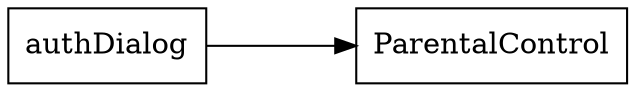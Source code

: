 digraph authDialog {
    node [URL="controlFlow/\N.html" shape=box]
    graph [layout="circo"]
    authDialog [URL="\N.html" root=true]

    authDialog -> ParentalControl
}
